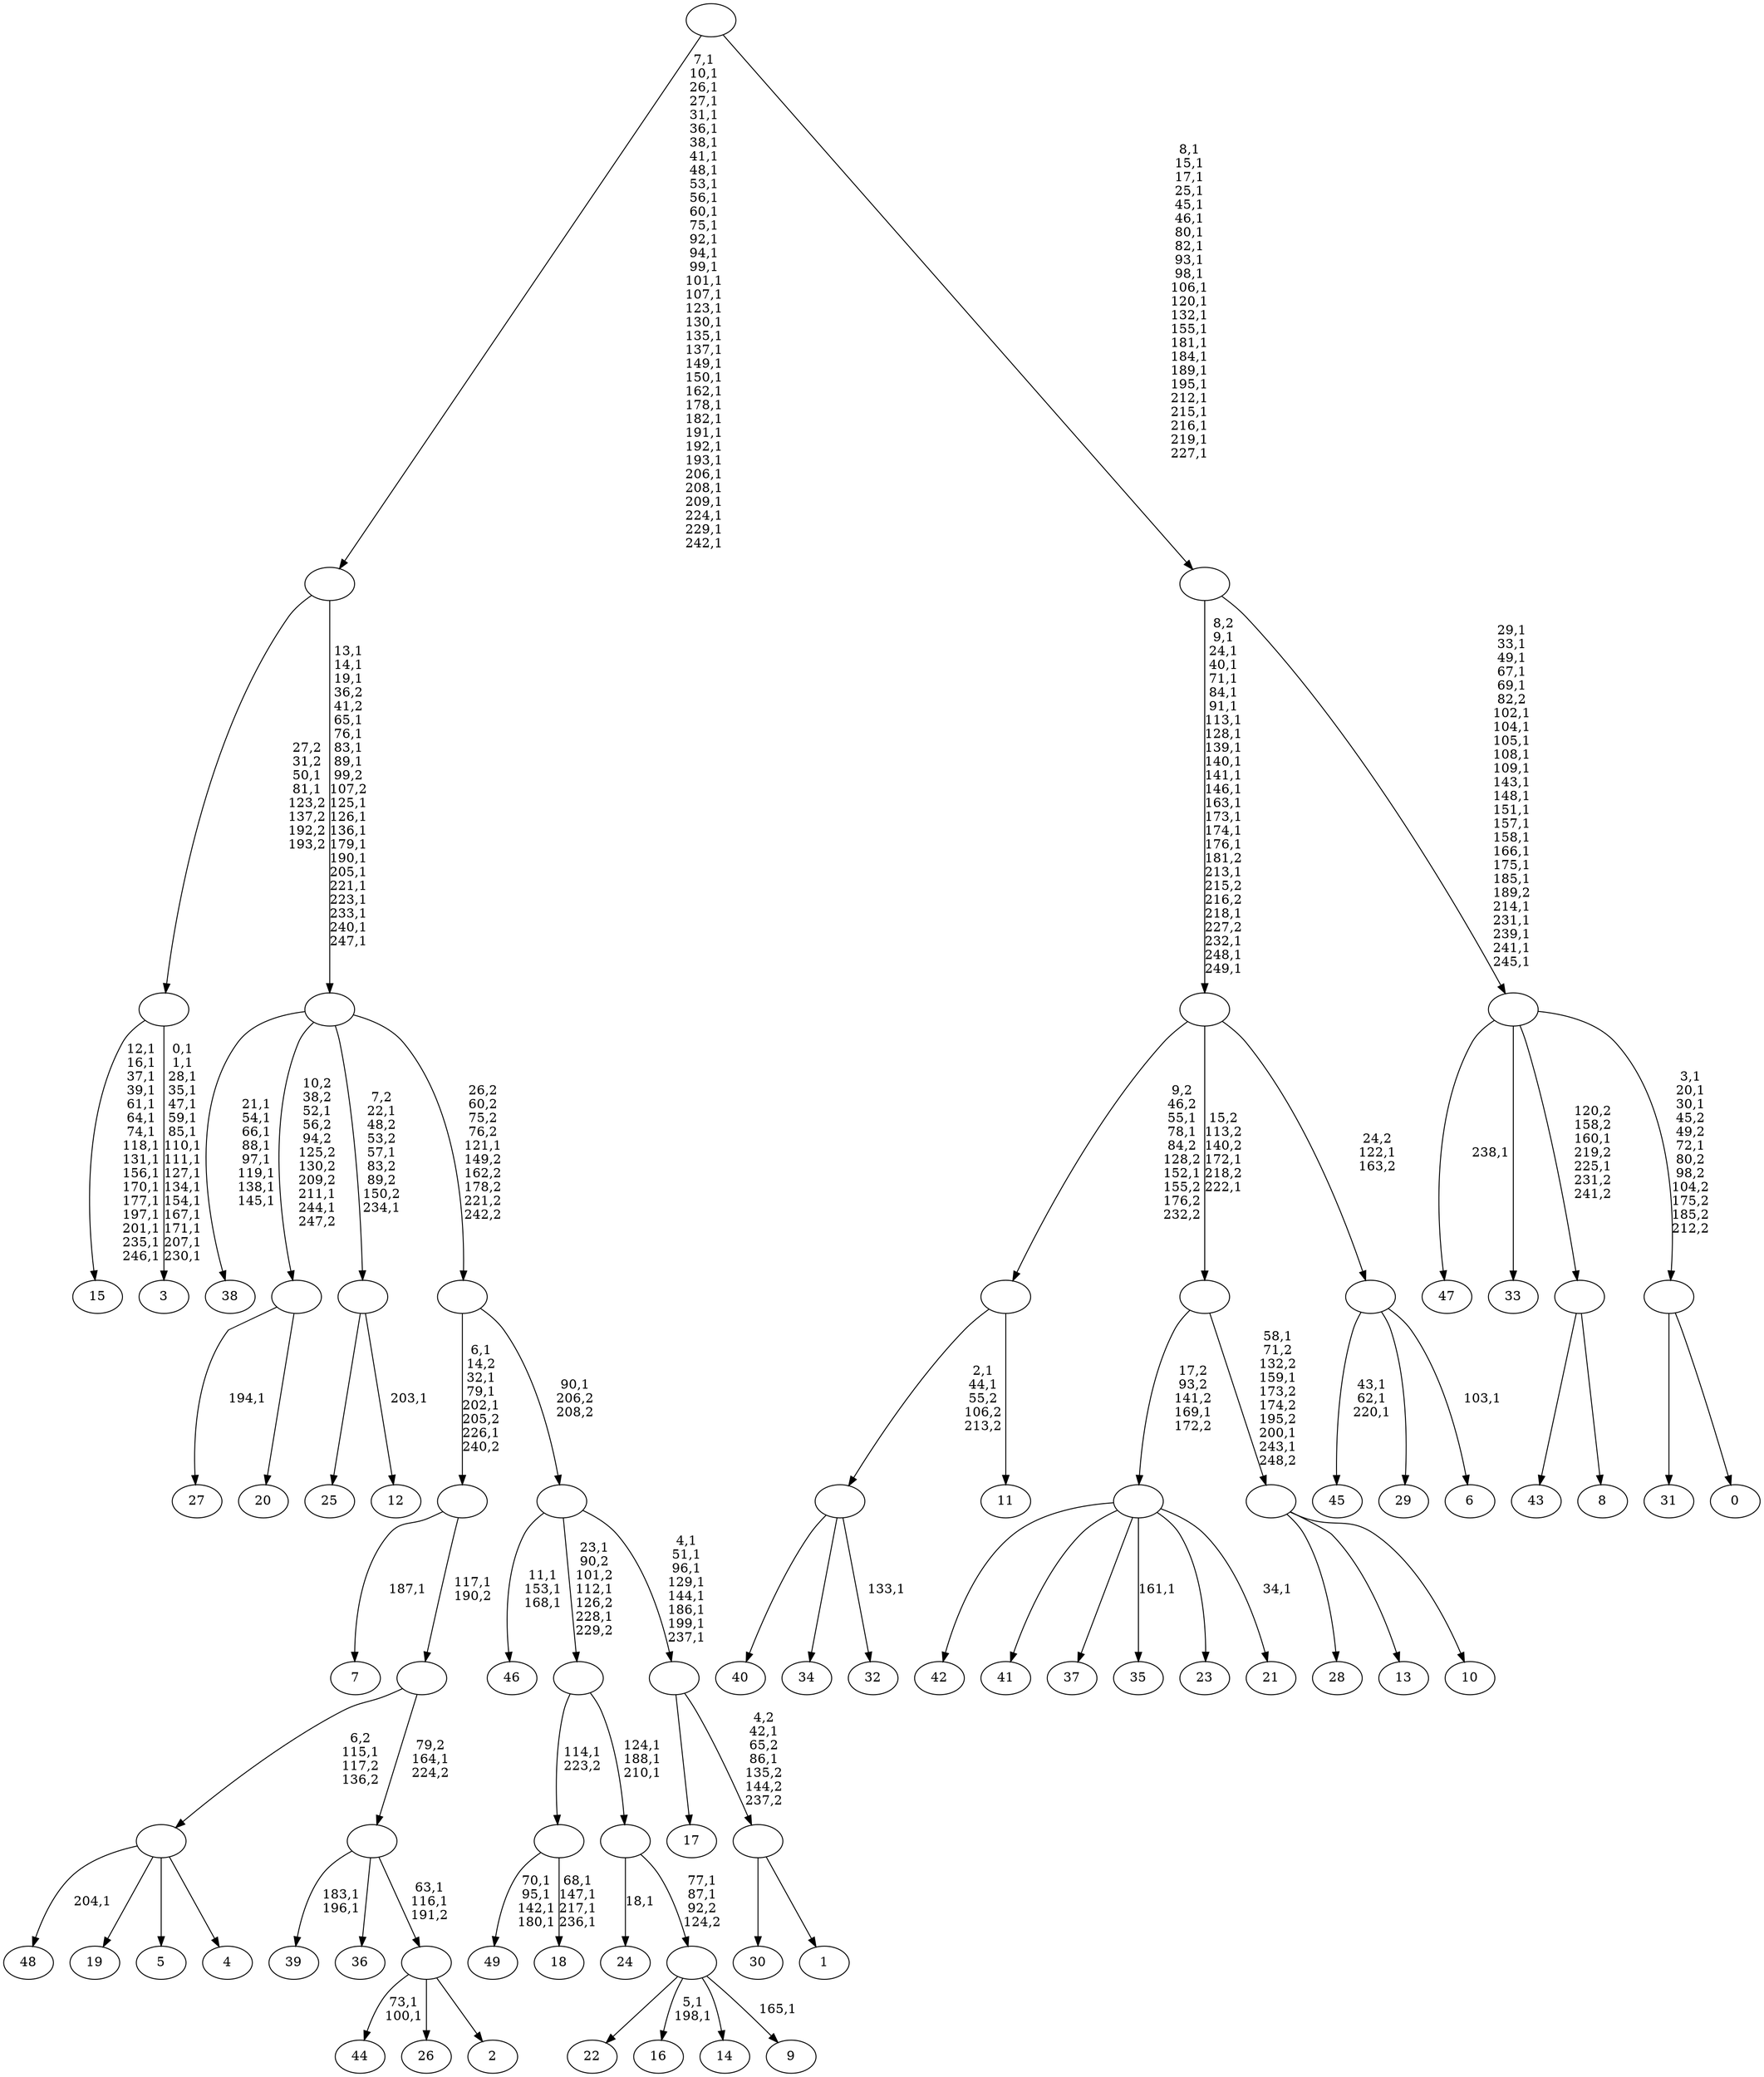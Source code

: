 digraph T {
	300 [label="49"]
	295 [label="48"]
	293 [label="47"]
	291 [label="46"]
	287 [label="45"]
	283 [label="44"]
	280 [label="43"]
	279 [label="42"]
	278 [label="41"]
	277 [label="40"]
	276 [label="39"]
	273 [label="38"]
	264 [label="37"]
	263 [label="36"]
	262 [label="35"]
	260 [label="34"]
	259 [label="33"]
	258 [label="32"]
	256 [label=""]
	254 [label="31"]
	253 [label="30"]
	252 [label="29"]
	251 [label="28"]
	250 [label="27"]
	248 [label="26"]
	247 [label="25"]
	246 [label="24"]
	244 [label="23"]
	243 [label="22"]
	242 [label="21"]
	240 [label=""]
	239 [label="20"]
	238 [label=""]
	235 [label="19"]
	234 [label="18"]
	229 [label=""]
	228 [label="17"]
	227 [label="16"]
	224 [label="15"]
	207 [label="14"]
	206 [label="13"]
	205 [label="12"]
	203 [label=""]
	200 [label="11"]
	199 [label=""]
	196 [label="10"]
	195 [label=""]
	191 [label=""]
	189 [label="9"]
	187 [label=""]
	185 [label=""]
	182 [label=""]
	179 [label="8"]
	178 [label=""]
	176 [label="7"]
	174 [label="6"]
	172 [label=""]
	171 [label=""]
	150 [label="5"]
	149 [label="4"]
	148 [label=""]
	147 [label="3"]
	130 [label=""]
	128 [label="2"]
	127 [label=""]
	125 [label=""]
	124 [label=""]
	123 [label=""]
	118 [label="1"]
	117 [label=""]
	115 [label=""]
	107 [label=""]
	106 [label=""]
	105 [label=""]
	87 [label=""]
	51 [label="0"]
	50 [label=""]
	46 [label=""]
	23 [label=""]
	0 [label=""]
	256 -> 258 [label="133,1"]
	256 -> 277 [label=""]
	256 -> 260 [label=""]
	240 -> 242 [label="34,1"]
	240 -> 262 [label="161,1"]
	240 -> 279 [label=""]
	240 -> 278 [label=""]
	240 -> 264 [label=""]
	240 -> 244 [label=""]
	238 -> 250 [label="194,1"]
	238 -> 239 [label=""]
	229 -> 234 [label="68,1\n147,1\n217,1\n236,1"]
	229 -> 300 [label="70,1\n95,1\n142,1\n180,1"]
	203 -> 205 [label="203,1"]
	203 -> 247 [label=""]
	199 -> 256 [label="2,1\n44,1\n55,2\n106,2\n213,2"]
	199 -> 200 [label=""]
	195 -> 251 [label=""]
	195 -> 206 [label=""]
	195 -> 196 [label=""]
	191 -> 195 [label="58,1\n71,2\n132,2\n159,1\n173,2\n174,2\n195,2\n200,1\n243,1\n248,2"]
	191 -> 240 [label="17,2\n93,2\n141,2\n169,1\n172,2"]
	187 -> 189 [label="165,1"]
	187 -> 227 [label="5,1\n198,1"]
	187 -> 243 [label=""]
	187 -> 207 [label=""]
	185 -> 187 [label="77,1\n87,1\n92,2\n124,2"]
	185 -> 246 [label="18,1"]
	182 -> 185 [label="124,1\n188,1\n210,1"]
	182 -> 229 [label="114,1\n223,2"]
	178 -> 280 [label=""]
	178 -> 179 [label=""]
	172 -> 174 [label="103,1"]
	172 -> 287 [label="43,1\n62,1\n220,1"]
	172 -> 252 [label=""]
	171 -> 191 [label="15,2\n113,2\n140,2\n172,1\n218,2\n222,1"]
	171 -> 199 [label="9,2\n46,2\n55,1\n78,1\n84,2\n128,2\n152,1\n155,2\n176,2\n232,2"]
	171 -> 172 [label="24,2\n122,1\n163,2"]
	148 -> 295 [label="204,1"]
	148 -> 235 [label=""]
	148 -> 150 [label=""]
	148 -> 149 [label=""]
	130 -> 147 [label="0,1\n1,1\n28,1\n35,1\n47,1\n59,1\n85,1\n110,1\n111,1\n127,1\n134,1\n154,1\n167,1\n171,1\n207,1\n230,1"]
	130 -> 224 [label="12,1\n16,1\n37,1\n39,1\n61,1\n64,1\n74,1\n118,1\n131,1\n156,1\n170,1\n177,1\n197,1\n201,1\n235,1\n246,1"]
	127 -> 283 [label="73,1\n100,1"]
	127 -> 248 [label=""]
	127 -> 128 [label=""]
	125 -> 127 [label="63,1\n116,1\n191,2"]
	125 -> 276 [label="183,1\n196,1"]
	125 -> 263 [label=""]
	124 -> 148 [label="6,2\n115,1\n117,2\n136,2"]
	124 -> 125 [label="79,2\n164,1\n224,2"]
	123 -> 176 [label="187,1"]
	123 -> 124 [label="117,1\n190,2"]
	117 -> 253 [label=""]
	117 -> 118 [label=""]
	115 -> 117 [label="4,2\n42,1\n65,2\n86,1\n135,2\n144,2\n237,2"]
	115 -> 228 [label=""]
	107 -> 115 [label="4,1\n51,1\n96,1\n129,1\n144,1\n186,1\n199,1\n237,1"]
	107 -> 182 [label="23,1\n90,2\n101,2\n112,1\n126,2\n228,1\n229,2"]
	107 -> 291 [label="11,1\n153,1\n168,1"]
	106 -> 123 [label="6,1\n14,2\n32,1\n79,1\n202,1\n205,2\n226,1\n240,2"]
	106 -> 107 [label="90,1\n206,2\n208,2"]
	105 -> 203 [label="7,2\n22,1\n48,2\n53,2\n57,1\n83,2\n89,2\n150,2\n234,1"]
	105 -> 238 [label="10,2\n38,2\n52,1\n56,2\n94,2\n125,2\n130,2\n209,2\n211,1\n244,1\n247,2"]
	105 -> 273 [label="21,1\n54,1\n66,1\n88,1\n97,1\n119,1\n138,1\n145,1"]
	105 -> 106 [label="26,2\n60,2\n75,2\n76,2\n121,1\n149,2\n162,2\n178,2\n221,2\n242,2"]
	87 -> 105 [label="13,1\n14,1\n19,1\n36,2\n41,2\n65,1\n76,1\n83,1\n89,1\n99,2\n107,2\n125,1\n126,1\n136,1\n179,1\n190,1\n205,1\n221,1\n223,1\n233,1\n240,1\n247,1"]
	87 -> 130 [label="27,2\n31,2\n50,1\n81,1\n123,2\n137,2\n192,2\n193,2"]
	50 -> 254 [label=""]
	50 -> 51 [label=""]
	46 -> 50 [label="3,1\n20,1\n30,1\n45,2\n49,2\n72,1\n80,2\n98,2\n104,2\n175,2\n185,2\n212,2"]
	46 -> 178 [label="120,2\n158,2\n160,1\n219,2\n225,1\n231,2\n241,2"]
	46 -> 293 [label="238,1"]
	46 -> 259 [label=""]
	23 -> 46 [label="29,1\n33,1\n49,1\n67,1\n69,1\n82,2\n102,1\n104,1\n105,1\n108,1\n109,1\n143,1\n148,1\n151,1\n157,1\n158,1\n166,1\n175,1\n185,1\n189,2\n214,1\n231,1\n239,1\n241,1\n245,1"]
	23 -> 171 [label="8,2\n9,1\n24,1\n40,1\n71,1\n84,1\n91,1\n113,1\n128,1\n139,1\n140,1\n141,1\n146,1\n163,1\n173,1\n174,1\n176,1\n181,2\n213,1\n215,2\n216,2\n218,1\n227,2\n232,1\n248,1\n249,1"]
	0 -> 23 [label="8,1\n15,1\n17,1\n25,1\n45,1\n46,1\n80,1\n82,1\n93,1\n98,1\n106,1\n120,1\n132,1\n155,1\n181,1\n184,1\n189,1\n195,1\n212,1\n215,1\n216,1\n219,1\n227,1"]
	0 -> 87 [label="7,1\n10,1\n26,1\n27,1\n31,1\n36,1\n38,1\n41,1\n48,1\n53,1\n56,1\n60,1\n75,1\n92,1\n94,1\n99,1\n101,1\n107,1\n123,1\n130,1\n135,1\n137,1\n149,1\n150,1\n162,1\n178,1\n182,1\n191,1\n192,1\n193,1\n206,1\n208,1\n209,1\n224,1\n229,1\n242,1"]
}
